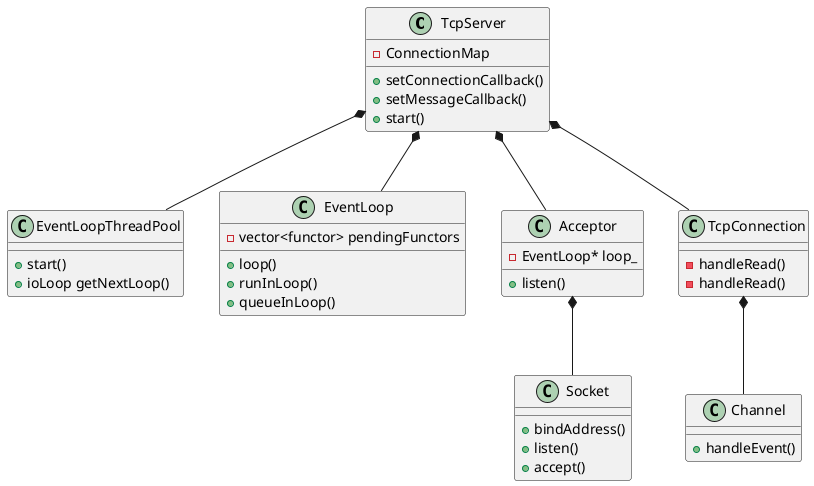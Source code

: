 @startuml
'https://plantuml.com/class-diagram

'abstract class AbstractList
'abstract AbstractCollection
'interface List
'interface Collection
'
'List <|-- AbstractList
'Collection <|-- AbstractCollection
'
'Collection <|- List
'AbstractCollection <|- AbstractList
'AbstractList <|-- ArrayList
'
'class ArrayList {
'Object[] elementData
'size()
'}
'
'enum TimeUnit {
'DAYS
'HOURS
'MINUTES
'}

TcpServer *-- EventLoopThreadPool
TcpServer *-- EventLoop
TcpServer *-- Acceptor
TcpServer *-- TcpConnection
TcpConnection *-- Channel
Acceptor *-- Socket

class TcpServer {
    - ConnectionMap
    + setConnectionCallback()
    + setMessageCallback()
    + start()
}

class EventLoopThreadPool {
    + start()
    + ioLoop getNextLoop()
}

class EventLoop {
    - vector<functor> pendingFunctors
    + loop()
    + runInLoop()
    + queueInLoop()
}

class TcpConnection {
    - handleRead()
    - handleRead()
}

class Channel {
    + handleEvent()
}

class Socket {
    + bindAddress()
    + listen()
    + accept()
}

class Acceptor {
    - EventLoop* loop_
    + listen()
}



@enduml
